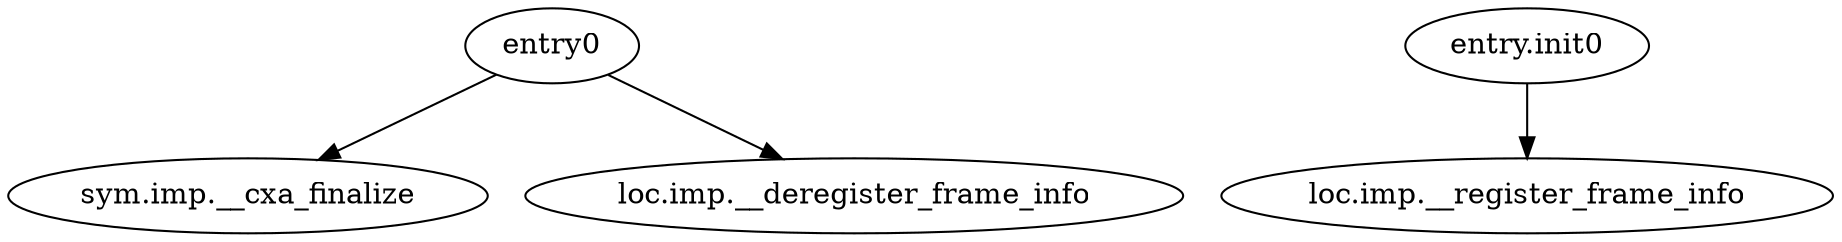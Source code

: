 digraph code {
  "0x000004b4" [label="entry0"];
  "0x000004b4" -> "0x00000484";
  "0x00000484" [label="sym.imp.__cxa_finalize"];
  "0x000004b4" -> "0x00000490";
  "0x00000490" [label="loc.imp.__deregister_frame_info"];
  "0x00000530" [label="entry.init0"];
  "0x00000530" -> "0x000004a8";
  "0x000004a8" [label="loc.imp.__register_frame_info"];
}